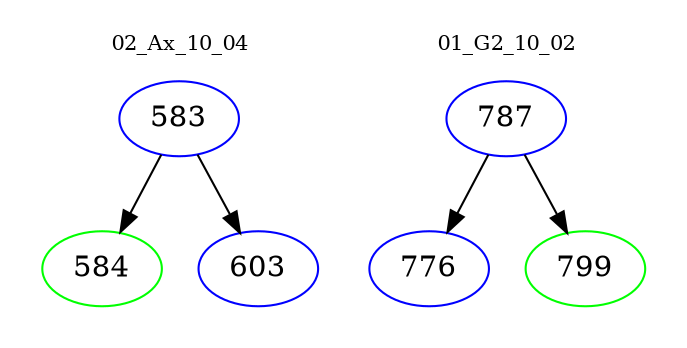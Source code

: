 digraph{
subgraph cluster_0 {
color = white
label = "02_Ax_10_04";
fontsize=10;
T0_583 [label="583", color="blue"]
T0_583 -> T0_584 [color="black"]
T0_584 [label="584", color="green"]
T0_583 -> T0_603 [color="black"]
T0_603 [label="603", color="blue"]
}
subgraph cluster_1 {
color = white
label = "01_G2_10_02";
fontsize=10;
T1_787 [label="787", color="blue"]
T1_787 -> T1_776 [color="black"]
T1_776 [label="776", color="blue"]
T1_787 -> T1_799 [color="black"]
T1_799 [label="799", color="green"]
}
}
